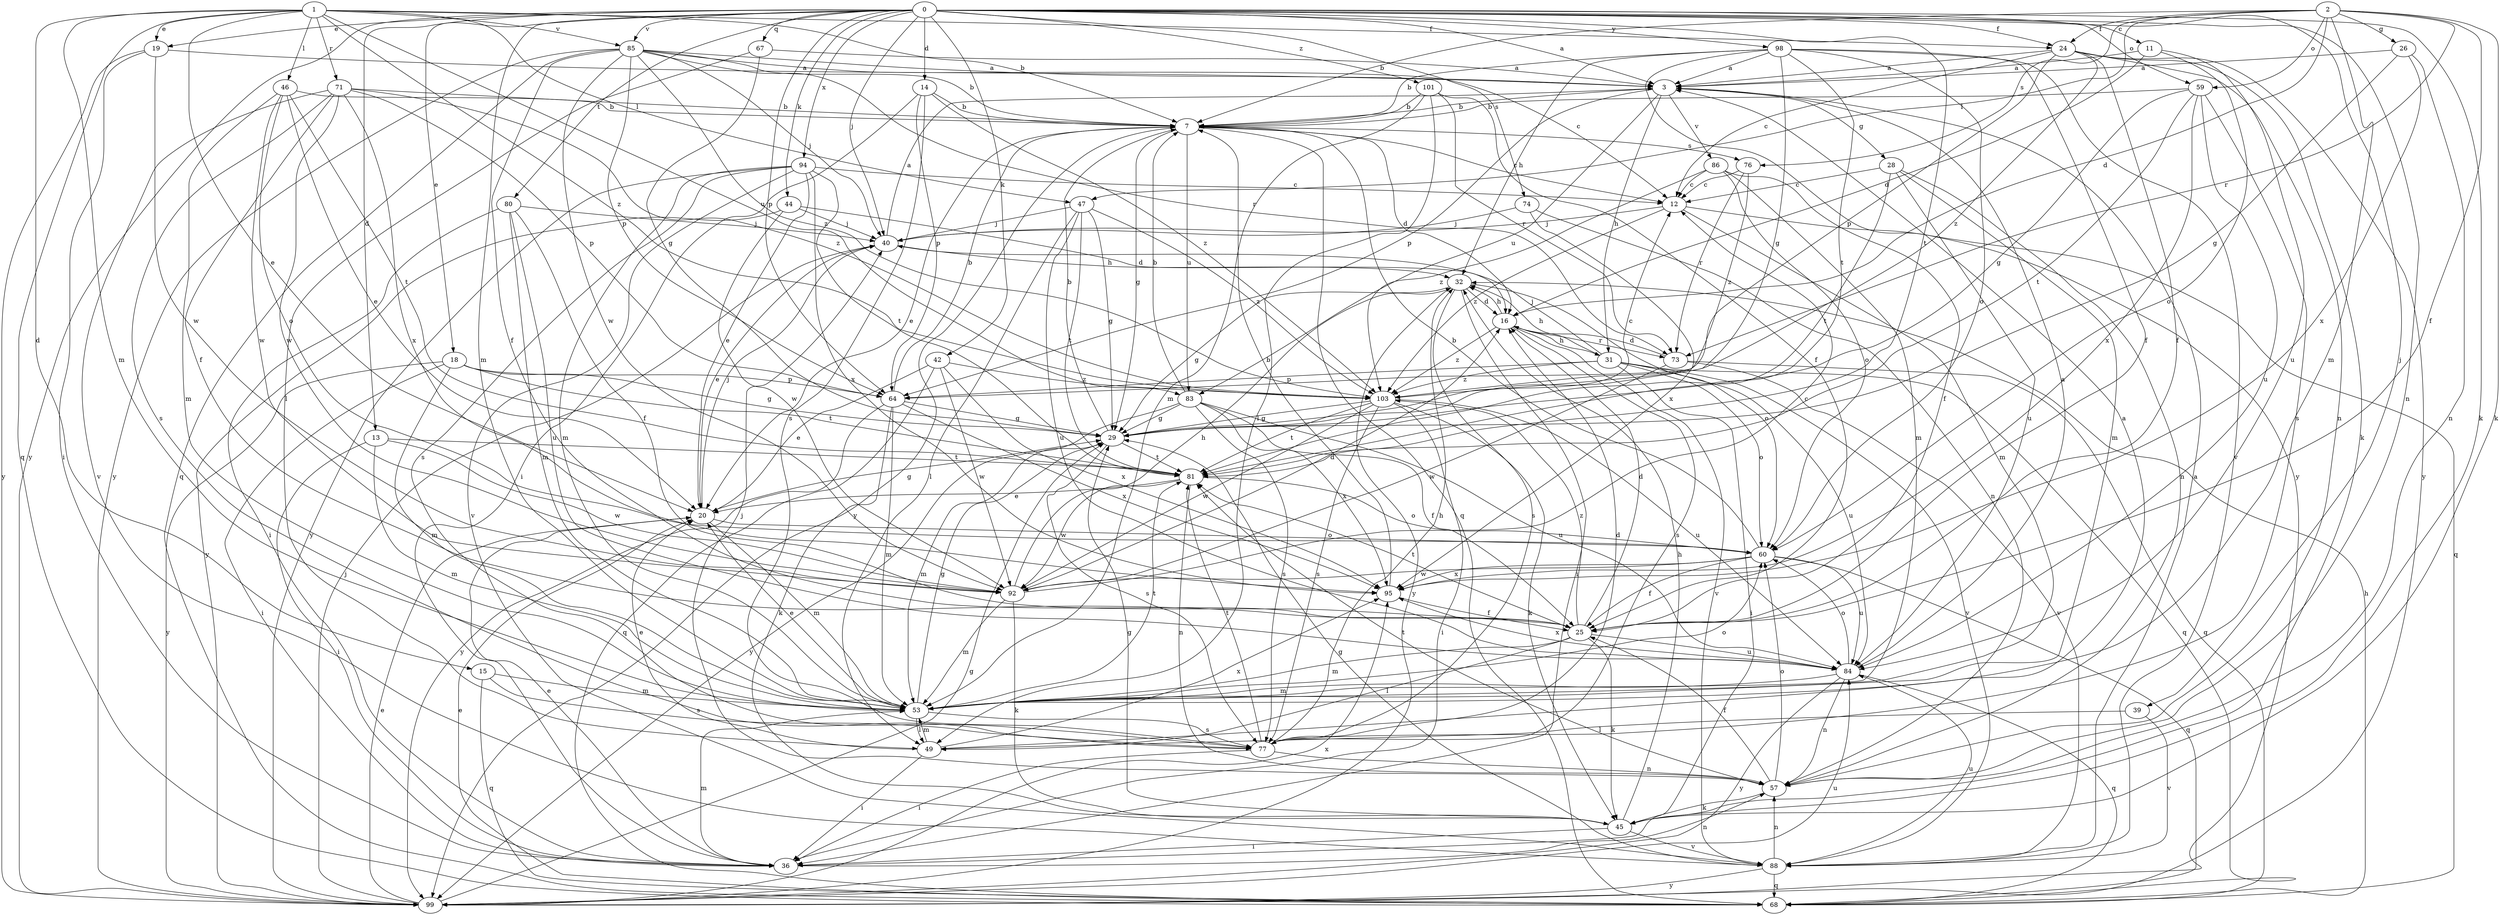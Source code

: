 strict digraph  {
0;
1;
2;
3;
7;
11;
12;
13;
14;
15;
16;
18;
19;
20;
24;
25;
26;
28;
29;
31;
32;
36;
39;
40;
42;
44;
45;
46;
47;
49;
53;
57;
59;
60;
64;
67;
68;
71;
73;
74;
76;
77;
80;
81;
83;
84;
85;
86;
88;
92;
94;
95;
98;
99;
101;
103;
0 -> 3  [label=a];
0 -> 11  [label=c];
0 -> 13  [label=d];
0 -> 14  [label=d];
0 -> 18  [label=e];
0 -> 19  [label=e];
0 -> 24  [label=f];
0 -> 39  [label=j];
0 -> 40  [label=j];
0 -> 42  [label=k];
0 -> 44  [label=k];
0 -> 45  [label=k];
0 -> 53  [label=m];
0 -> 57  [label=n];
0 -> 59  [label=o];
0 -> 64  [label=p];
0 -> 67  [label=q];
0 -> 74  [label=s];
0 -> 80  [label=t];
0 -> 81  [label=t];
0 -> 85  [label=v];
0 -> 94  [label=x];
0 -> 98  [label=y];
0 -> 99  [label=y];
0 -> 101  [label=z];
1 -> 7  [label=b];
1 -> 15  [label=d];
1 -> 19  [label=e];
1 -> 20  [label=e];
1 -> 24  [label=f];
1 -> 46  [label=l];
1 -> 47  [label=l];
1 -> 53  [label=m];
1 -> 68  [label=q];
1 -> 71  [label=r];
1 -> 83  [label=u];
1 -> 85  [label=v];
1 -> 103  [label=z];
2 -> 7  [label=b];
2 -> 16  [label=d];
2 -> 24  [label=f];
2 -> 25  [label=f];
2 -> 26  [label=g];
2 -> 45  [label=k];
2 -> 47  [label=l];
2 -> 53  [label=m];
2 -> 59  [label=o];
2 -> 73  [label=r];
2 -> 76  [label=s];
3 -> 7  [label=b];
3 -> 28  [label=g];
3 -> 31  [label=h];
3 -> 64  [label=p];
3 -> 83  [label=u];
3 -> 86  [label=v];
7 -> 12  [label=c];
7 -> 16  [label=d];
7 -> 20  [label=e];
7 -> 29  [label=g];
7 -> 68  [label=q];
7 -> 76  [label=s];
7 -> 83  [label=u];
7 -> 99  [label=y];
11 -> 3  [label=a];
11 -> 16  [label=d];
11 -> 60  [label=o];
11 -> 84  [label=u];
12 -> 40  [label=j];
12 -> 53  [label=m];
12 -> 68  [label=q];
12 -> 103  [label=z];
13 -> 36  [label=i];
13 -> 53  [label=m];
13 -> 81  [label=t];
13 -> 92  [label=w];
14 -> 7  [label=b];
14 -> 36  [label=i];
14 -> 64  [label=p];
14 -> 77  [label=s];
14 -> 103  [label=z];
15 -> 53  [label=m];
15 -> 68  [label=q];
15 -> 77  [label=s];
16 -> 31  [label=h];
16 -> 32  [label=h];
16 -> 73  [label=r];
16 -> 77  [label=s];
16 -> 88  [label=v];
16 -> 103  [label=z];
18 -> 29  [label=g];
18 -> 36  [label=i];
18 -> 53  [label=m];
18 -> 64  [label=p];
18 -> 81  [label=t];
18 -> 99  [label=y];
19 -> 3  [label=a];
19 -> 36  [label=i];
19 -> 92  [label=w];
19 -> 99  [label=y];
20 -> 29  [label=g];
20 -> 40  [label=j];
20 -> 53  [label=m];
20 -> 60  [label=o];
24 -> 3  [label=a];
24 -> 12  [label=c];
24 -> 25  [label=f];
24 -> 45  [label=k];
24 -> 57  [label=n];
24 -> 64  [label=p];
24 -> 99  [label=y];
24 -> 103  [label=z];
25 -> 16  [label=d];
25 -> 45  [label=k];
25 -> 49  [label=l];
25 -> 53  [label=m];
25 -> 81  [label=t];
25 -> 84  [label=u];
25 -> 103  [label=z];
26 -> 3  [label=a];
26 -> 29  [label=g];
26 -> 57  [label=n];
26 -> 95  [label=x];
28 -> 12  [label=c];
28 -> 53  [label=m];
28 -> 57  [label=n];
28 -> 81  [label=t];
28 -> 84  [label=u];
29 -> 7  [label=b];
29 -> 12  [label=c];
29 -> 53  [label=m];
29 -> 77  [label=s];
29 -> 81  [label=t];
31 -> 32  [label=h];
31 -> 36  [label=i];
31 -> 40  [label=j];
31 -> 60  [label=o];
31 -> 64  [label=p];
31 -> 68  [label=q];
31 -> 84  [label=u];
31 -> 88  [label=v];
31 -> 103  [label=z];
32 -> 16  [label=d];
32 -> 29  [label=g];
32 -> 36  [label=i];
32 -> 60  [label=o];
32 -> 77  [label=s];
32 -> 99  [label=y];
36 -> 20  [label=e];
36 -> 53  [label=m];
36 -> 57  [label=n];
39 -> 49  [label=l];
39 -> 88  [label=v];
40 -> 3  [label=a];
40 -> 20  [label=e];
40 -> 32  [label=h];
42 -> 20  [label=e];
42 -> 68  [label=q];
42 -> 92  [label=w];
42 -> 95  [label=x];
42 -> 103  [label=z];
44 -> 16  [label=d];
44 -> 40  [label=j];
44 -> 92  [label=w];
44 -> 99  [label=y];
45 -> 29  [label=g];
45 -> 32  [label=h];
45 -> 36  [label=i];
45 -> 88  [label=v];
46 -> 7  [label=b];
46 -> 20  [label=e];
46 -> 53  [label=m];
46 -> 60  [label=o];
46 -> 81  [label=t];
46 -> 92  [label=w];
47 -> 29  [label=g];
47 -> 40  [label=j];
47 -> 49  [label=l];
47 -> 81  [label=t];
47 -> 84  [label=u];
47 -> 103  [label=z];
49 -> 3  [label=a];
49 -> 20  [label=e];
49 -> 36  [label=i];
49 -> 53  [label=m];
49 -> 95  [label=x];
53 -> 20  [label=e];
53 -> 29  [label=g];
53 -> 49  [label=l];
53 -> 60  [label=o];
53 -> 77  [label=s];
53 -> 81  [label=t];
57 -> 25  [label=f];
57 -> 40  [label=j];
57 -> 45  [label=k];
57 -> 60  [label=o];
57 -> 81  [label=t];
59 -> 7  [label=b];
59 -> 29  [label=g];
59 -> 77  [label=s];
59 -> 81  [label=t];
59 -> 84  [label=u];
59 -> 95  [label=x];
60 -> 7  [label=b];
60 -> 25  [label=f];
60 -> 68  [label=q];
60 -> 84  [label=u];
60 -> 92  [label=w];
60 -> 95  [label=x];
64 -> 7  [label=b];
64 -> 29  [label=g];
64 -> 45  [label=k];
64 -> 53  [label=m];
64 -> 95  [label=x];
64 -> 99  [label=y];
67 -> 3  [label=a];
67 -> 29  [label=g];
67 -> 49  [label=l];
68 -> 20  [label=e];
68 -> 32  [label=h];
71 -> 7  [label=b];
71 -> 25  [label=f];
71 -> 64  [label=p];
71 -> 77  [label=s];
71 -> 88  [label=v];
71 -> 92  [label=w];
71 -> 95  [label=x];
71 -> 103  [label=z];
73 -> 16  [label=d];
73 -> 68  [label=q];
73 -> 88  [label=v];
73 -> 92  [label=w];
74 -> 40  [label=j];
74 -> 57  [label=n];
74 -> 95  [label=x];
76 -> 12  [label=c];
76 -> 73  [label=r];
76 -> 103  [label=z];
77 -> 16  [label=d];
77 -> 32  [label=h];
77 -> 36  [label=i];
77 -> 57  [label=n];
77 -> 81  [label=t];
80 -> 25  [label=f];
80 -> 36  [label=i];
80 -> 40  [label=j];
80 -> 53  [label=m];
80 -> 84  [label=u];
81 -> 20  [label=e];
81 -> 57  [label=n];
81 -> 60  [label=o];
81 -> 92  [label=w];
83 -> 7  [label=b];
83 -> 25  [label=f];
83 -> 29  [label=g];
83 -> 77  [label=s];
83 -> 84  [label=u];
83 -> 95  [label=x];
83 -> 99  [label=y];
84 -> 3  [label=a];
84 -> 53  [label=m];
84 -> 57  [label=n];
84 -> 60  [label=o];
84 -> 68  [label=q];
84 -> 95  [label=x];
84 -> 99  [label=y];
85 -> 3  [label=a];
85 -> 7  [label=b];
85 -> 12  [label=c];
85 -> 25  [label=f];
85 -> 40  [label=j];
85 -> 64  [label=p];
85 -> 68  [label=q];
85 -> 73  [label=r];
85 -> 92  [label=w];
85 -> 99  [label=y];
85 -> 103  [label=z];
86 -> 12  [label=c];
86 -> 25  [label=f];
86 -> 53  [label=m];
86 -> 60  [label=o];
86 -> 103  [label=z];
88 -> 3  [label=a];
88 -> 29  [label=g];
88 -> 57  [label=n];
88 -> 68  [label=q];
88 -> 84  [label=u];
88 -> 99  [label=y];
92 -> 12  [label=c];
92 -> 16  [label=d];
92 -> 32  [label=h];
92 -> 45  [label=k];
92 -> 53  [label=m];
94 -> 12  [label=c];
94 -> 20  [label=e];
94 -> 53  [label=m];
94 -> 77  [label=s];
94 -> 81  [label=t];
94 -> 88  [label=v];
94 -> 95  [label=x];
94 -> 99  [label=y];
95 -> 7  [label=b];
95 -> 25  [label=f];
98 -> 3  [label=a];
98 -> 7  [label=b];
98 -> 25  [label=f];
98 -> 29  [label=g];
98 -> 32  [label=h];
98 -> 60  [label=o];
98 -> 81  [label=t];
98 -> 88  [label=v];
98 -> 99  [label=y];
99 -> 20  [label=e];
99 -> 29  [label=g];
99 -> 40  [label=j];
99 -> 84  [label=u];
99 -> 95  [label=x];
101 -> 7  [label=b];
101 -> 25  [label=f];
101 -> 49  [label=l];
101 -> 53  [label=m];
101 -> 73  [label=r];
103 -> 29  [label=g];
103 -> 36  [label=i];
103 -> 45  [label=k];
103 -> 77  [label=s];
103 -> 81  [label=t];
103 -> 84  [label=u];
103 -> 92  [label=w];
}
